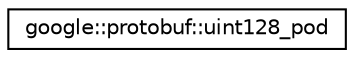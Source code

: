 digraph "类继承关系图"
{
 // LATEX_PDF_SIZE
  edge [fontname="Helvetica",fontsize="10",labelfontname="Helvetica",labelfontsize="10"];
  node [fontname="Helvetica",fontsize="10",shape=record];
  rankdir="LR";
  Node0 [label="google::protobuf::uint128_pod",height=0.2,width=0.4,color="black", fillcolor="white", style="filled",URL="$structgoogle_1_1protobuf_1_1uint128__pod.html",tooltip=" "];
}
